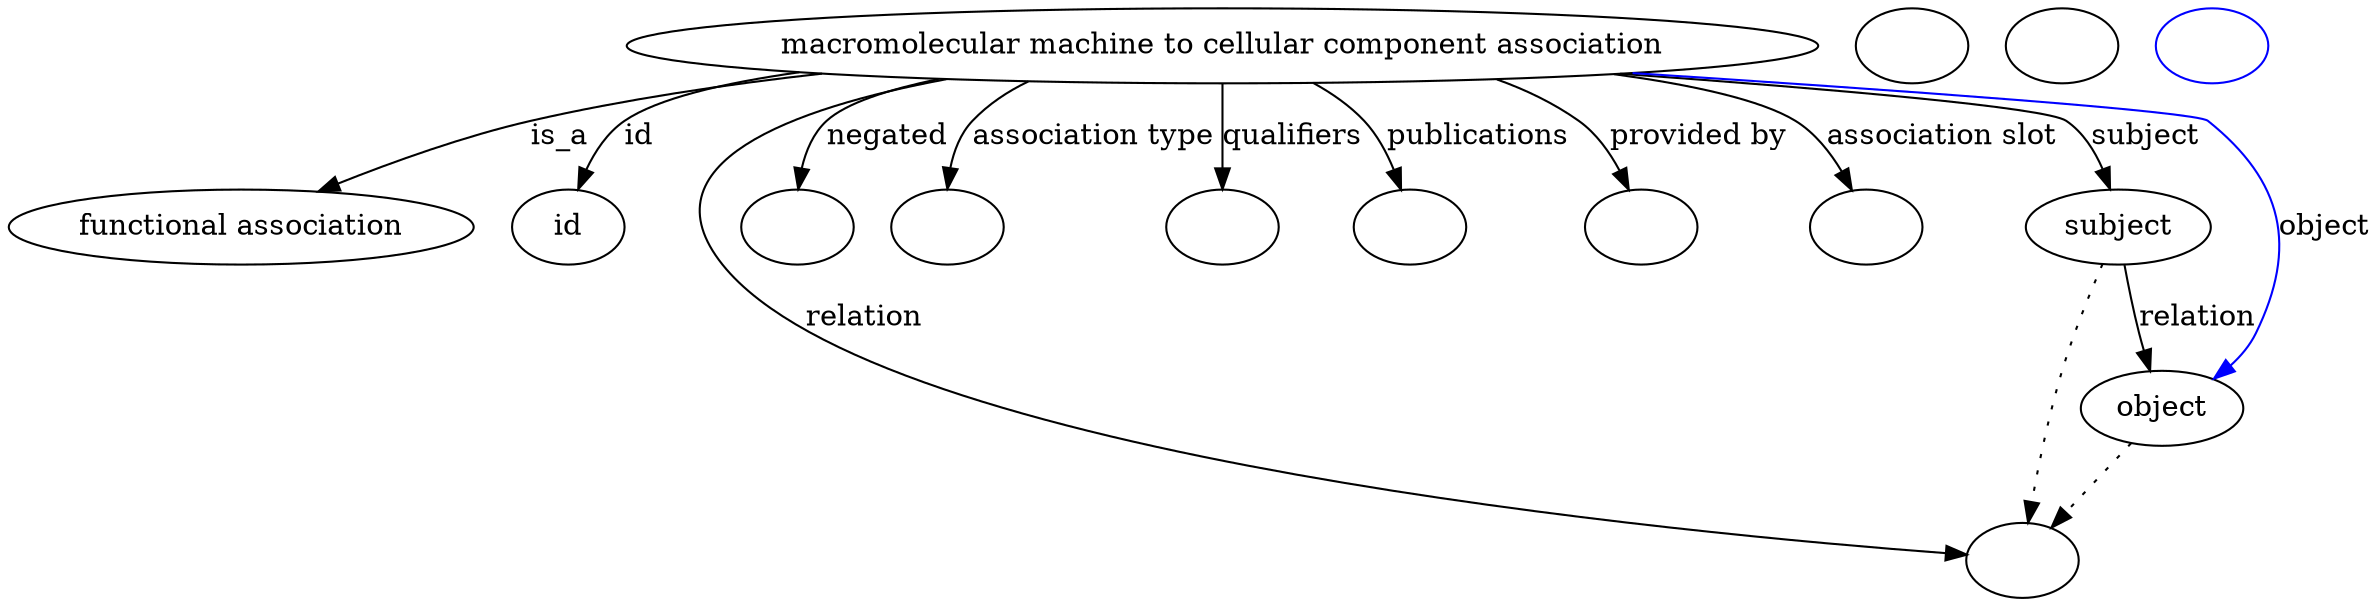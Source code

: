 digraph {
	graph [bb="0,0,947.67,281"];
	node [label="\N"];
	"macromolecular machine to cellular component association"	 [height=0.5,
		label="macromolecular machine to cellular component association",
		pos="498.47,263",
		width=6.1264];
	"functional association"	 [height=0.5,
		pos="87.466,177",
		width=2.4296];
	"macromolecular machine to cellular component association" -> "functional association"	 [label=is_a,
		lp="221.74,220",
		pos="e,121.47,193.72 338.29,250.62 296.11,245.3 250.94,237.73 209.91,227 182.77,219.9 153.65,208.19 130.62,197.89"];
	id	 [height=0.5,
		pos="219.47,177",
		width=0.75];
	"macromolecular machine to cellular component association" -> id	 [color=black,
		label=id,
		lp="255.91,220",
		pos="e,225.54,194.63 338.26,250.57 299.99,245.2 265.58,237.63 249.58,227 241.15,221.4 234.71,212.56 230,203.86",
		style=solid];
	relation	 [color=black,
		height=0.5,
		label="",
		pos="806.47,18",
		width=0.75];
	"macromolecular machine to cellular component association" -> relation	 [color=black,
		label=relation,
		lp="353.84,134",
		pos="e,779.61,21.146 395.43,247.02 328.09,231.99 258.57,204.78 293.47,159 352.46,81.599 661.95,36.083 769.55,22.407",
		style=solid];
	negated	 [color=black,
		height=0.5,
		label="",
		pos="329.47,177",
		width=0.75];
	"macromolecular machine to cellular component association" -> negated	 [color=black,
		label=negated,
		lp="374.23,220",
		pos="e,333.38,195.17 404.57,246.65 381.56,241.16 360.94,234.5 351.93,227 345,221.22 340.12,212.86 336.72,204.62",
		style=solid];
	"association type"	 [color=black,
		height=0.5,
		label="",
		pos="401.47,177",
		width=0.75];
	"macromolecular machine to cellular component association" -> "association type"	 [color=black,
		label="association type",
		lp="450.37,220",
		pos="e,398.11,195.27 426.75,245.83 418.19,241.02 410.44,234.87 404.66,227 400.12,220.83 398.33,213 397.92,205.37",
		style=solid];
	qualifiers	 [color=black,
		height=0.5,
		label="",
		pos="498.47,177",
		width=0.75];
	"macromolecular machine to cellular component association" -> qualifiers	 [color=black,
		label=qualifiers,
		lp="524.52,220",
		pos="e,498.47,195.21 498.47,244.76 498.47,233.36 498.47,218.43 498.47,205.49",
		style=solid];
	publications	 [color=black,
		height=0.5,
		label="",
		pos="573.47,177",
		width=0.75];
	"macromolecular machine to cellular component association" -> publications	 [color=black,
		label=publications,
		lp="594.68,220",
		pos="e,568.29,195 531.1,245.05 538.46,239.92 545.77,233.84 551.47,227 556.93,220.44 561.27,212.31 564.6,204.53",
		style=solid];
	"provided by"	 [color=black,
		height=0.5,
		label="",
		pos="664.47,177",
		width=0.75];
	"macromolecular machine to cellular component association" -> "provided by"	 [color=black,
		label="provided by",
		lp="680.1,220",
		pos="e,657.18,194.69 579.85,246.21 602.4,240.46 623.23,233.76 632.47,227 640.65,221.01 647.27,212.24 652.32,203.7",
		style=solid];
	"association slot"	 [color=black,
		height=0.5,
		label="",
		pos="754.47,177",
		width=0.75];
	"macromolecular machine to cellular component association" -> "association slot"	 [color=black,
		label="association slot",
		lp="775.43,220",
		pos="e,745.96,194.61 635.19,248.85 670.33,243.37 702.46,236.16 717.47,227 726.87,221.26 734.65,212.15 740.61,203.28",
		style=solid];
	subject	 [height=0.5,
		pos="847.47,177",
		width=0.97656];
	"macromolecular machine to cellular component association" -> subject	 [color=black,
		label=subject,
		lp="854.29,220",
		pos="e,843.11,195.18 647.02,249.65 728.58,241.78 814.79,232.35 822.47,227 830.22,221.6 835.69,213.07 839.49,204.58",
		style=solid];
	object	 [height=0.5,
		pos="866.47,91",
		width=0.88096];
	"macromolecular machine to cellular component association" -> object	 [color=blue,
		label=object,
		lp="930.57,177",
		pos="e,886.8,104.82 653.26,250.15 756.32,241.3 873.73,230.53 878.47,227 915.31,199.59 922.61,169.19 904.47,127 902.07,121.44 898.35,116.33 \
894.16,111.82",
		style=solid];
	association_id	 [color=black,
		height=0.5,
		label="",
		pos="764.47,263",
		width=0.75];
	subject -> relation	 [pos="e,809.62,35.918 841.15,159.26 836.44,145.63 830.05,126.27 825.47,109 819.89,88.005 814.93,63.934 811.47,45.824",
		style=dotted];
	subject -> object	 [label=relation,
		lp="878.84,134",
		pos="e,862.51,108.92 851.49,158.76 854.06,147.17 857.42,131.93 860.31,118.84"];
	"functional association subject"	 [color=black,
		height=0.5,
		label="",
		pos="836.47,263",
		width=0.75];
	object -> relation	 [pos="e,819.61,33.998 852.85,74.435 844.92,64.781 834.77,52.443 826,41.766",
		style=dotted];
	"macromolecular machine to cellular component association object"	 [color=blue,
		height=0.5,
		label="",
		pos="908.47,263",
		width=0.75];
}
